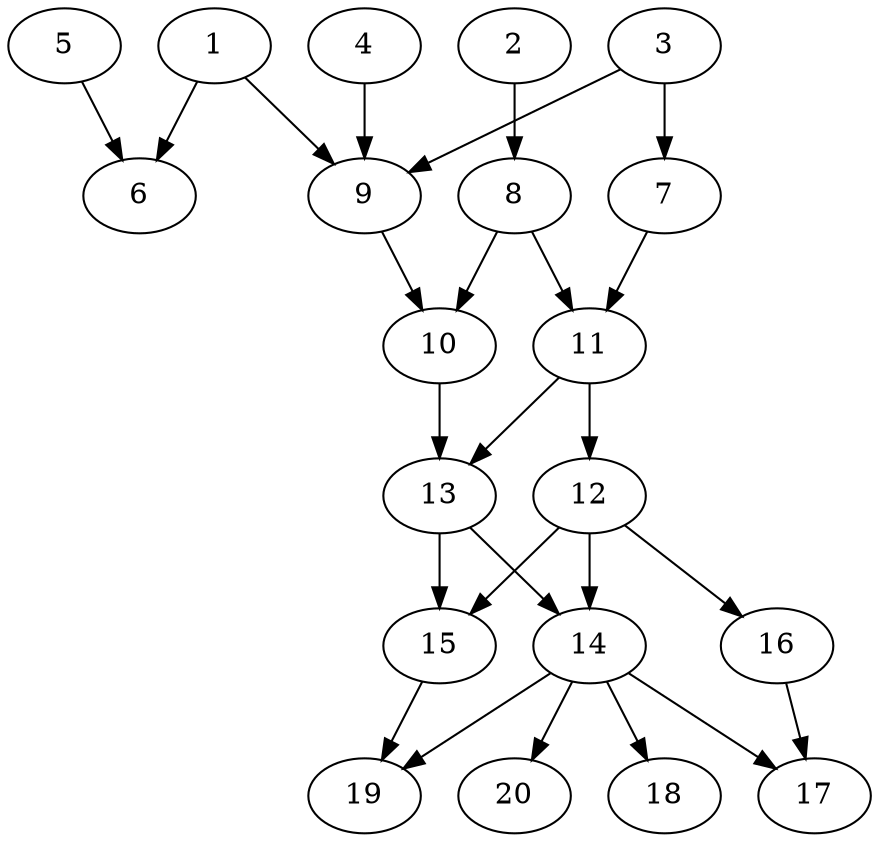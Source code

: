 // DAG automatically generated by daggen at Tue Jul 23 14:22:50 2019
// ./daggen --dot -n 20 --ccr 0.3 --fat 0.5 --regular 0.5 --density 0.6 --mindata 5242880 --maxdata 52428800 
digraph G {
  1 [size="19128320", alpha="0.15", expect_size="5738496"] 
  1 -> 6 [size ="5738496"]
  1 -> 9 [size ="5738496"]
  2 [size="105000960", alpha="0.07", expect_size="31500288"] 
  2 -> 8 [size ="31500288"]
  3 [size="57589760", alpha="0.14", expect_size="17276928"] 
  3 -> 7 [size ="17276928"]
  3 -> 9 [size ="17276928"]
  4 [size="86302720", alpha="0.14", expect_size="25890816"] 
  4 -> 9 [size ="25890816"]
  5 [size="107516587", alpha="0.13", expect_size="32254976"] 
  5 -> 6 [size ="32254976"]
  6 [size="78987947", alpha="0.13", expect_size="23696384"] 
  7 [size="83353600", alpha="0.04", expect_size="25006080"] 
  7 -> 11 [size ="25006080"]
  8 [size="136710827", alpha="0.16", expect_size="41013248"] 
  8 -> 10 [size ="41013248"]
  8 -> 11 [size ="41013248"]
  9 [size="143295147", alpha="0.06", expect_size="42988544"] 
  9 -> 10 [size ="42988544"]
  10 [size="18083840", alpha="0.14", expect_size="5425152"] 
  10 -> 13 [size ="5425152"]
  11 [size="149155840", alpha="0.03", expect_size="44746752"] 
  11 -> 12 [size ="44746752"]
  11 -> 13 [size ="44746752"]
  12 [size="113008640", alpha="0.14", expect_size="33902592"] 
  12 -> 14 [size ="33902592"]
  12 -> 15 [size ="33902592"]
  12 -> 16 [size ="33902592"]
  13 [size="169448107", alpha="0.18", expect_size="50834432"] 
  13 -> 14 [size ="50834432"]
  13 -> 15 [size ="50834432"]
  14 [size="125405867", alpha="0.00", expect_size="37621760"] 
  14 -> 17 [size ="37621760"]
  14 -> 18 [size ="37621760"]
  14 -> 19 [size ="37621760"]
  14 -> 20 [size ="37621760"]
  15 [size="80448853", alpha="0.08", expect_size="24134656"] 
  15 -> 19 [size ="24134656"]
  16 [size="24091307", alpha="0.12", expect_size="7227392"] 
  16 -> 17 [size ="7227392"]
  17 [size="128686080", alpha="0.05", expect_size="38605824"] 
  18 [size="160703147", alpha="0.17", expect_size="48210944"] 
  19 [size="127969280", alpha="0.09", expect_size="38390784"] 
  20 [size="174697813", alpha="0.01", expect_size="52409344"] 
}
